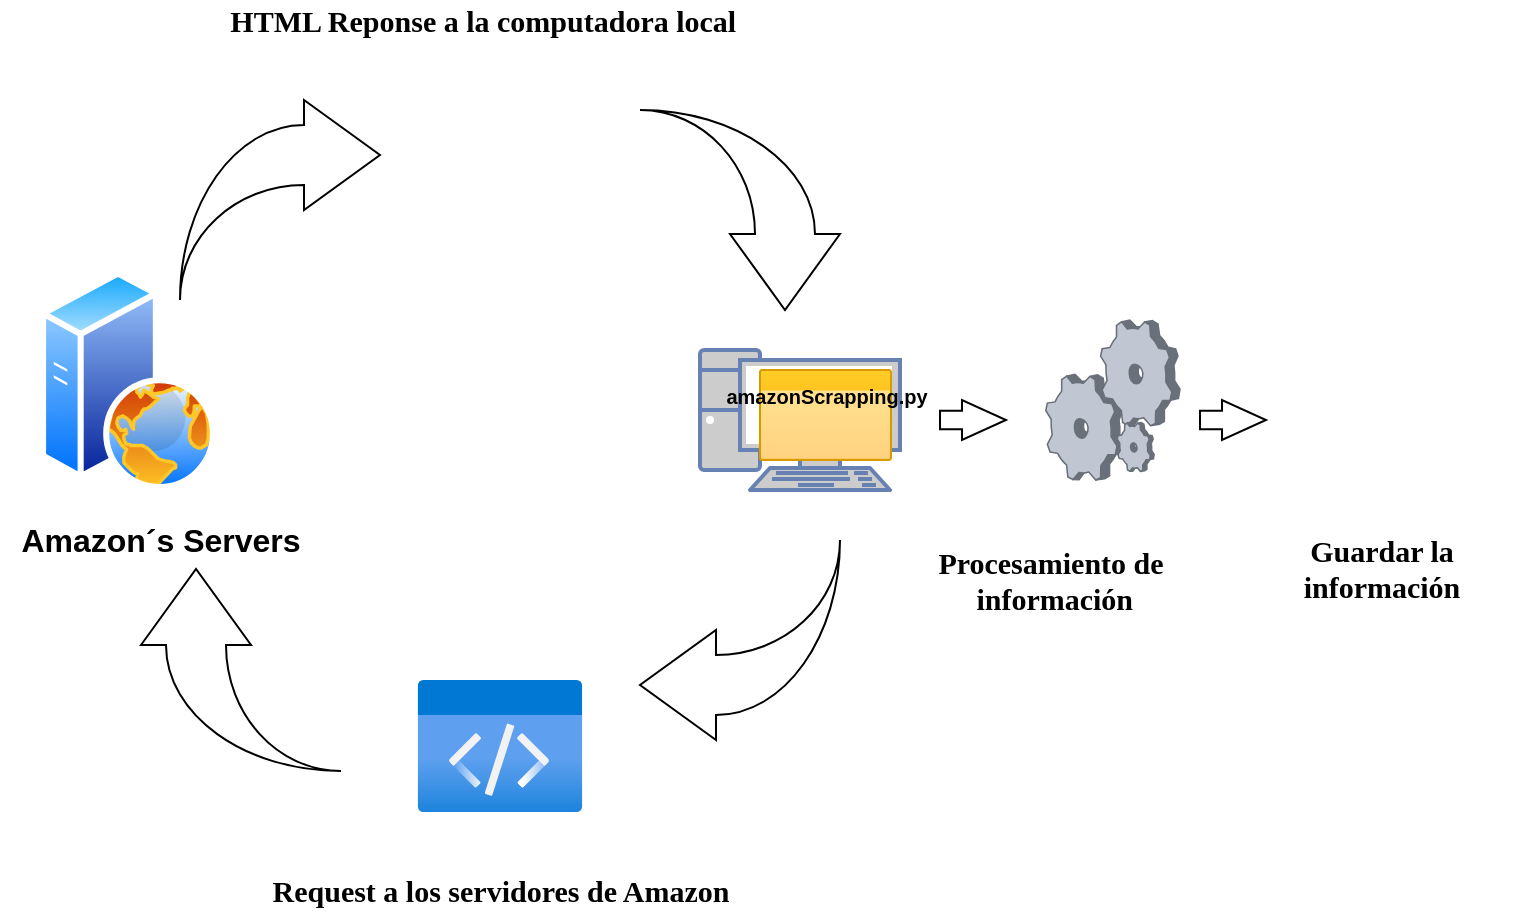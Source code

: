 <mxfile version="14.5.8" type="device"><diagram id="-G9Z0mT3AaOIzgtAd_bJ" name="Page-1"><mxGraphModel dx="1038" dy="580" grid="1" gridSize="10" guides="1" tooltips="1" connect="1" arrows="1" fold="1" page="1" pageScale="1" pageWidth="850" pageHeight="1100" math="0" shadow="0"><root><mxCell id="0"/><mxCell id="1" parent="0"/><mxCell id="t5MDHaf_ds0a27LxHpI_-1" value="" style="aspect=fixed;perimeter=ellipsePerimeter;html=1;align=center;shadow=0;dashed=0;spacingTop=3;image;image=img/lib/active_directory/web_server.svg;" vertex="1" parent="1"><mxGeometry x="160" y="155" width="88" height="110" as="geometry"/></mxCell><mxCell id="t5MDHaf_ds0a27LxHpI_-8" value="" style="verticalLabelPosition=bottom;aspect=fixed;html=1;verticalAlign=top;strokeColor=none;align=center;outlineConnect=0;shape=mxgraph.citrix.process;" vertex="1" parent="1"><mxGeometry x="662.9" y="180" width="67.1" height="80" as="geometry"/></mxCell><mxCell id="t5MDHaf_ds0a27LxHpI_-9" value="" style="shape=image;html=1;verticalAlign=top;verticalLabelPosition=bottom;labelBackgroundColor=#ffffff;imageAspect=0;aspect=fixed;image=https://cdn3.iconfinder.com/data/icons/file-extension-vol-1/48/csv_file_database_extension_data-128.png" vertex="1" parent="1"><mxGeometry x="790" y="200" width="60" height="60" as="geometry"/></mxCell><mxCell id="t5MDHaf_ds0a27LxHpI_-10" value="" style="aspect=fixed;html=1;points=[];align=center;image;fontSize=12;image=img/lib/azure2/general/Code.svg;" vertex="1" parent="1"><mxGeometry x="345.2" y="360" width="89.59" height="66" as="geometry"/></mxCell><mxCell id="t5MDHaf_ds0a27LxHpI_-11" value="&lt;b&gt;&lt;font style=&quot;font-size: 16px&quot;&gt;Amazon´s Servers&lt;/font&gt;&lt;/b&gt;" style="text;html=1;align=center;verticalAlign=middle;resizable=0;points=[];autosize=1;strokeColor=none;" vertex="1" parent="1"><mxGeometry x="140" y="280" width="160" height="20" as="geometry"/></mxCell><mxCell id="t5MDHaf_ds0a27LxHpI_-12" value="" style="shape=image;html=1;verticalAlign=top;verticalLabelPosition=bottom;labelBackgroundColor=#ffffff;imageAspect=0;aspect=fixed;image=https://cdn0.iconfinder.com/data/icons/customicondesign-office7-shadow-png/128/Extract-object.png" vertex="1" parent="1"><mxGeometry x="355" y="50" width="70" height="70" as="geometry"/></mxCell><mxCell id="t5MDHaf_ds0a27LxHpI_-13" value="" style="fontColor=#0066CC;verticalAlign=top;verticalLabelPosition=bottom;labelPosition=center;align=center;html=1;outlineConnect=0;fillColor=#CCCCCC;strokeColor=#6881B3;gradientColor=none;gradientDirection=north;strokeWidth=2;shape=mxgraph.networks.pc;" vertex="1" parent="1"><mxGeometry x="490" y="195" width="100" height="70" as="geometry"/></mxCell><mxCell id="t5MDHaf_ds0a27LxHpI_-15" value="" style="html=1;shadow=0;dashed=0;align=center;verticalAlign=middle;shape=mxgraph.arrows2.jumpInArrow;dy=15;dx=38;arrowHead=55;rotation=-180;" vertex="1" parent="1"><mxGeometry x="460" y="290" width="100" height="100" as="geometry"/></mxCell><mxCell id="t5MDHaf_ds0a27LxHpI_-17" value="" style="html=1;shadow=0;dashed=0;align=center;verticalAlign=middle;shape=mxgraph.arrows2.jumpInArrow;dy=15;dx=38;arrowHead=55;rotation=-90;" vertex="1" parent="1"><mxGeometry x="210" y="305" width="101" height="100" as="geometry"/></mxCell><mxCell id="t5MDHaf_ds0a27LxHpI_-18" value="" style="html=1;shadow=0;dashed=0;align=center;verticalAlign=middle;shape=mxgraph.arrows2.jumpInArrow;dy=15;dx=38;arrowHead=55;rotation=0;" vertex="1" parent="1"><mxGeometry x="230" y="70" width="100" height="100" as="geometry"/></mxCell><mxCell id="t5MDHaf_ds0a27LxHpI_-19" value="" style="html=1;shadow=0;dashed=0;align=center;verticalAlign=middle;shape=mxgraph.arrows2.jumpInArrow;dy=15;dx=38;arrowHead=55;rotation=90;" vertex="1" parent="1"><mxGeometry x="460" y="75" width="100" height="100" as="geometry"/></mxCell><mxCell id="t5MDHaf_ds0a27LxHpI_-2" value="&lt;span style=&quot;font-size: 18px&quot;&gt;&lt;b style=&quot;font-size: 10px&quot;&gt;amazonScrapping.py&lt;/b&gt;&lt;/span&gt;" style="html=1;strokeColor=#d79b00;fillColor=#ffcd28;labelPosition=center;verticalLabelPosition=middle;verticalAlign=top;align=center;fontSize=12;outlineConnect=0;spacingTop=-6;shape=mxgraph.sitemap.page;gradientColor=#ffa500;" vertex="1" parent="1"><mxGeometry x="520" y="205" width="65.5" height="45" as="geometry"/></mxCell><mxCell id="t5MDHaf_ds0a27LxHpI_-20" value="&lt;font style=&quot;font-size: 15px&quot; face=&quot;Times New Roman&quot;&gt;&lt;b&gt;Request a los servidores de Amazon&lt;/b&gt;&lt;/font&gt;" style="text;html=1;align=center;verticalAlign=middle;resizable=0;points=[];autosize=1;strokeColor=none;" vertex="1" parent="1"><mxGeometry x="270" y="455" width="240" height="20" as="geometry"/></mxCell><mxCell id="t5MDHaf_ds0a27LxHpI_-22" value="&lt;font face=&quot;Times New Roman&quot;&gt;&lt;span style=&quot;font-size: 15px&quot;&gt;&lt;b&gt;HTML Reponse a la computadora local&amp;nbsp;&lt;/b&gt;&lt;/span&gt;&lt;/font&gt;" style="text;html=1;align=center;verticalAlign=middle;resizable=0;points=[];autosize=1;strokeColor=none;" vertex="1" parent="1"><mxGeometry x="248" y="20" width="270" height="20" as="geometry"/></mxCell><mxCell id="t5MDHaf_ds0a27LxHpI_-23" value="&lt;font face=&quot;Times New Roman&quot;&gt;&lt;span style=&quot;font-size: 15px&quot;&gt;&lt;b&gt;Procesamiento de&lt;br&gt;&amp;nbsp;información&lt;/b&gt;&lt;/span&gt;&lt;/font&gt;" style="text;html=1;align=center;verticalAlign=middle;resizable=0;points=[];autosize=1;strokeColor=none;" vertex="1" parent="1"><mxGeometry x="600" y="290" width="130" height="40" as="geometry"/></mxCell><mxCell id="t5MDHaf_ds0a27LxHpI_-25" value="" style="html=1;shadow=0;dashed=0;align=center;verticalAlign=middle;shape=mxgraph.arrows2.arrow;dy=0.54;dx=22;notch=0;" vertex="1" parent="1"><mxGeometry x="610" y="220" width="33" height="20" as="geometry"/></mxCell><mxCell id="t5MDHaf_ds0a27LxHpI_-27" value="" style="html=1;shadow=0;dashed=0;align=center;verticalAlign=middle;shape=mxgraph.arrows2.arrow;dy=0.54;dx=22;notch=0;" vertex="1" parent="1"><mxGeometry x="740" y="220" width="33" height="20" as="geometry"/></mxCell><mxCell id="t5MDHaf_ds0a27LxHpI_-30" value="&lt;div style=&quot;text-align: center&quot;&gt;&lt;span style=&quot;font-size: 15px&quot;&gt;&lt;font face=&quot;times new roman&quot;&gt;&lt;b&gt;Guardar la información&lt;/b&gt;&lt;/font&gt;&lt;/span&gt;&lt;/div&gt;" style="text;whiteSpace=wrap;html=1;" vertex="1" parent="1"><mxGeometry x="760" y="280" width="140" height="40" as="geometry"/></mxCell></root></mxGraphModel></diagram></mxfile>